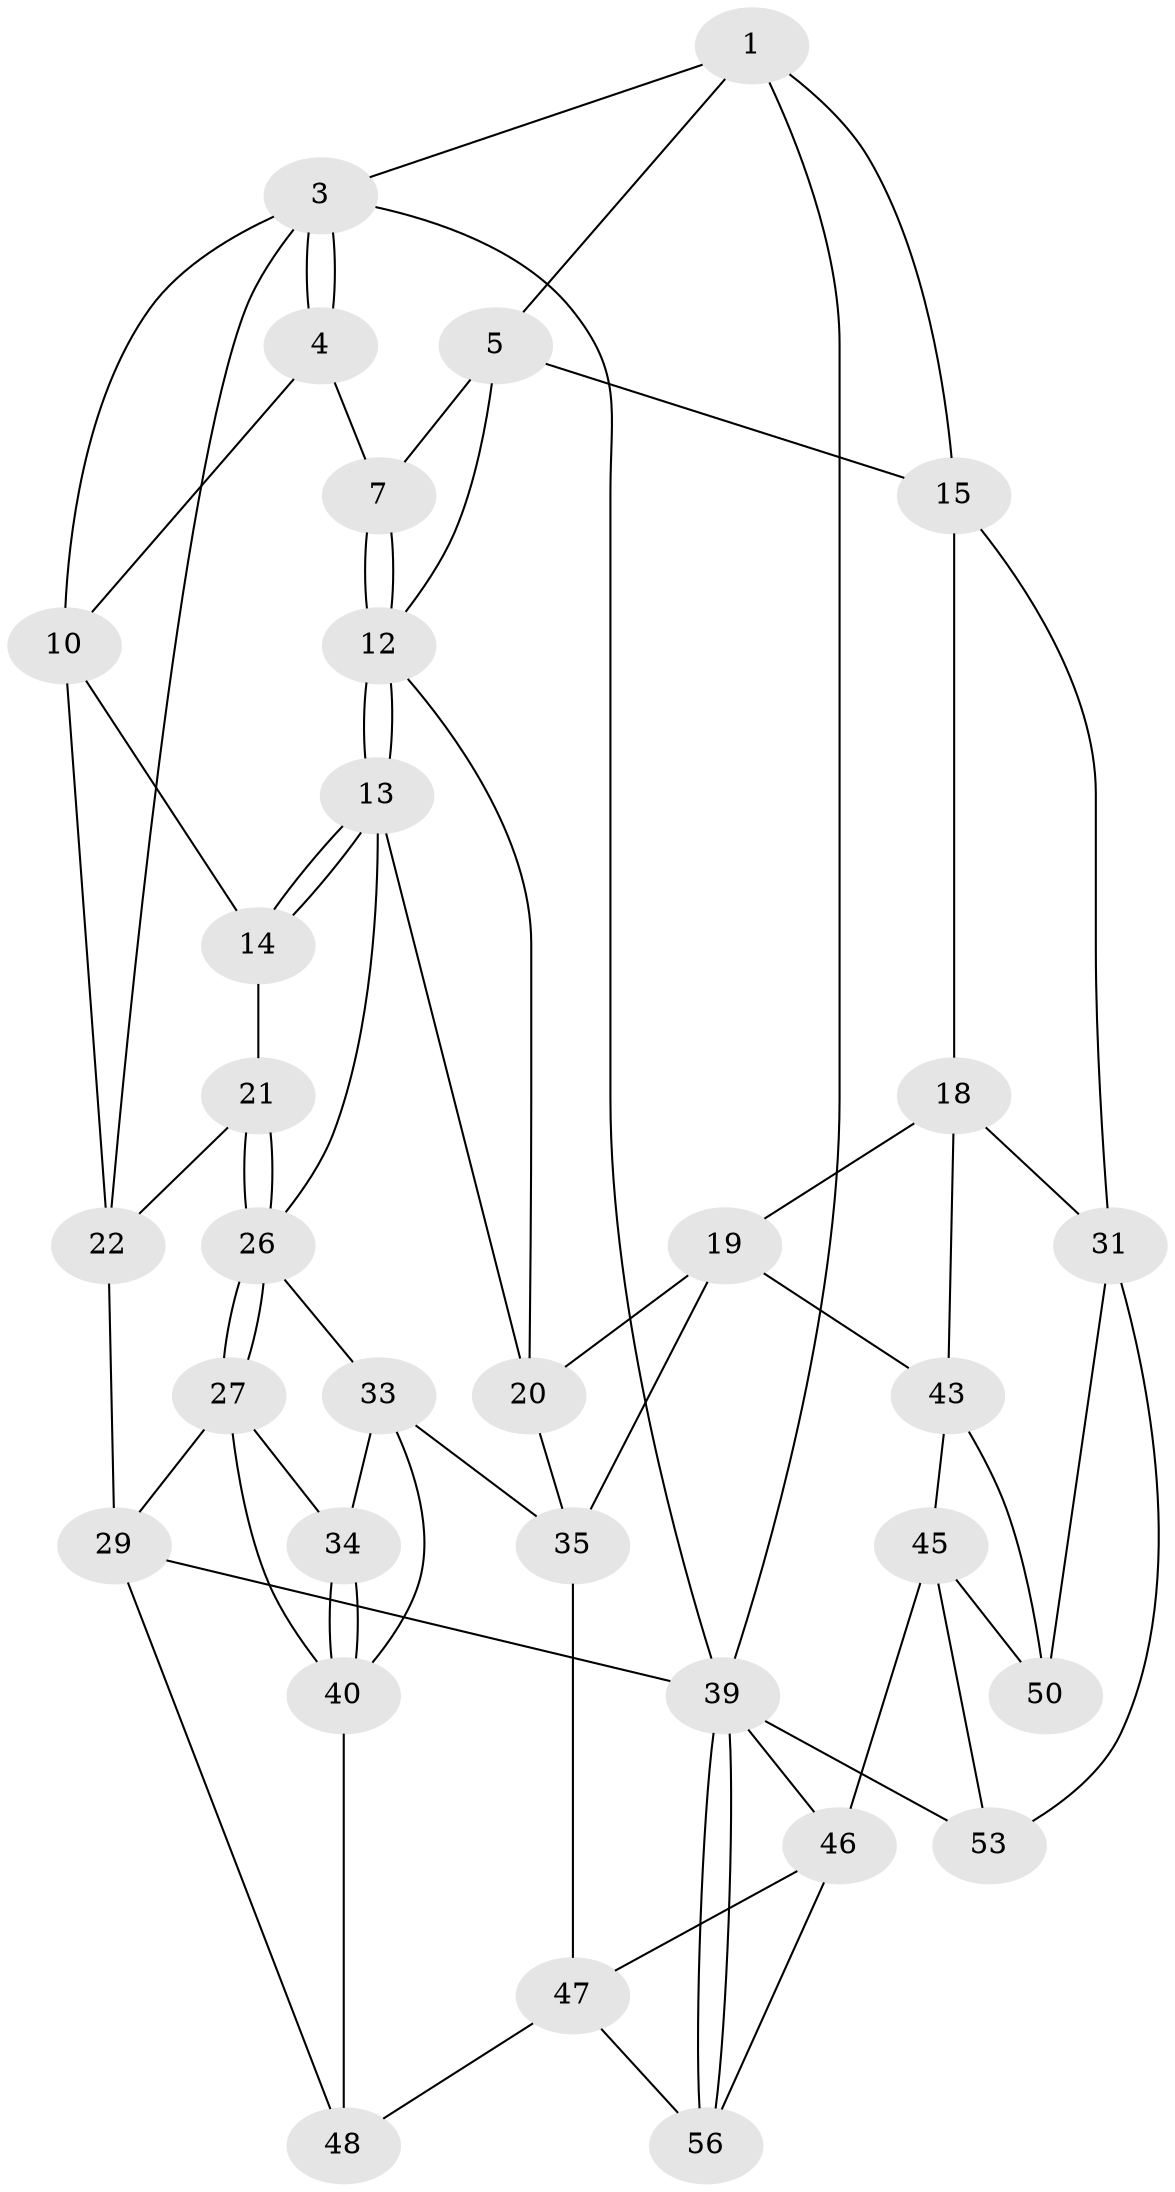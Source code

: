 // Generated by graph-tools (version 1.1) at 2025/52/02/27/25 19:52:35]
// undirected, 32 vertices, 69 edges
graph export_dot {
graph [start="1"]
  node [color=gray90,style=filled];
  1 [pos="+0.7226141684399962+0",super="+2"];
  3 [pos="+0+0",super="+9"];
  4 [pos="+0.3907934272377282+0",super="+8"];
  5 [pos="+0.7162484325413924+0.00945921867536743",super="+6"];
  7 [pos="+0.5598942094456749+0.1271114110902683"];
  10 [pos="+0.074006786893385+0.13561159887847965",super="+11"];
  12 [pos="+0.48074247380984003+0.3226859588990713",super="+17"];
  13 [pos="+0.44516388833232484+0.37938564894763205",super="+24"];
  14 [pos="+0.3112852608627658+0.254241586995661"];
  15 [pos="+1+0.2043275696194285",super="+16"];
  18 [pos="+0.8738598786076237+0.4371838710333207",super="+32"];
  19 [pos="+0.8267449093485463+0.44056102415027154",super="+42"];
  20 [pos="+0.6973470940508258+0.2876626006147102",super="+23"];
  21 [pos="+0.18340176337938618+0.4028111659876149"];
  22 [pos="+0.107181685213117+0.35165635925681576",super="+25"];
  26 [pos="+0.1937573132489403+0.4376721022751456",super="+30"];
  27 [pos="+0.1509609020916794+0.5011948242238268",super="+28"];
  29 [pos="+0+0.6046411799878857",super="+38"];
  31 [pos="+1+0.5558953688776972",super="+49"];
  33 [pos="+0.2952118578636422+0.5111024554409156",super="+37"];
  34 [pos="+0.21299503098104625+0.5597631897460883"];
  35 [pos="+0.5427158183197649+0.5161262908396076",super="+36"];
  39 [pos="+0+1",super="+52"];
  40 [pos="+0.23821242902421758+0.6621996098775137",super="+41"];
  43 [pos="+0.8136872591014986+0.6943354469996805",super="+44"];
  45 [pos="+0.7114834021516585+0.7657292881161482",super="+51"];
  46 [pos="+0.638244520844807+0.7856151725171684",super="+55"];
  47 [pos="+0.49284077045656854+0.792363719695958",super="+54"];
  48 [pos="+0.055994822786579544+0.8283879898203071"];
  50 [pos="+0.8756892053002221+0.713483937072571"];
  53 [pos="+1+1"];
  56 [pos="+0.4657733427569122+1"];
  1 -- 5;
  1 -- 3;
  1 -- 15;
  1 -- 39;
  3 -- 4;
  3 -- 4;
  3 -- 39;
  3 -- 10;
  3 -- 22;
  4 -- 10;
  4 -- 7;
  5 -- 15;
  5 -- 7;
  5 -- 12;
  7 -- 12;
  7 -- 12;
  10 -- 22;
  10 -- 14;
  12 -- 13;
  12 -- 13;
  12 -- 20;
  13 -- 14;
  13 -- 14;
  13 -- 26;
  13 -- 20;
  14 -- 21;
  15 -- 31;
  15 -- 18;
  18 -- 19;
  18 -- 43;
  18 -- 31;
  19 -- 20;
  19 -- 35;
  19 -- 43;
  20 -- 35;
  21 -- 22;
  21 -- 26;
  21 -- 26;
  22 -- 29;
  26 -- 27;
  26 -- 27;
  26 -- 33;
  27 -- 34;
  27 -- 40;
  27 -- 29;
  29 -- 48;
  29 -- 39;
  31 -- 50;
  31 -- 53;
  33 -- 34;
  33 -- 40;
  33 -- 35;
  34 -- 40;
  34 -- 40;
  35 -- 47;
  39 -- 56;
  39 -- 56;
  39 -- 53;
  39 -- 46;
  40 -- 48;
  43 -- 50;
  43 -- 45;
  45 -- 46;
  45 -- 50;
  45 -- 53;
  46 -- 47;
  46 -- 56;
  47 -- 48;
  47 -- 56;
}
